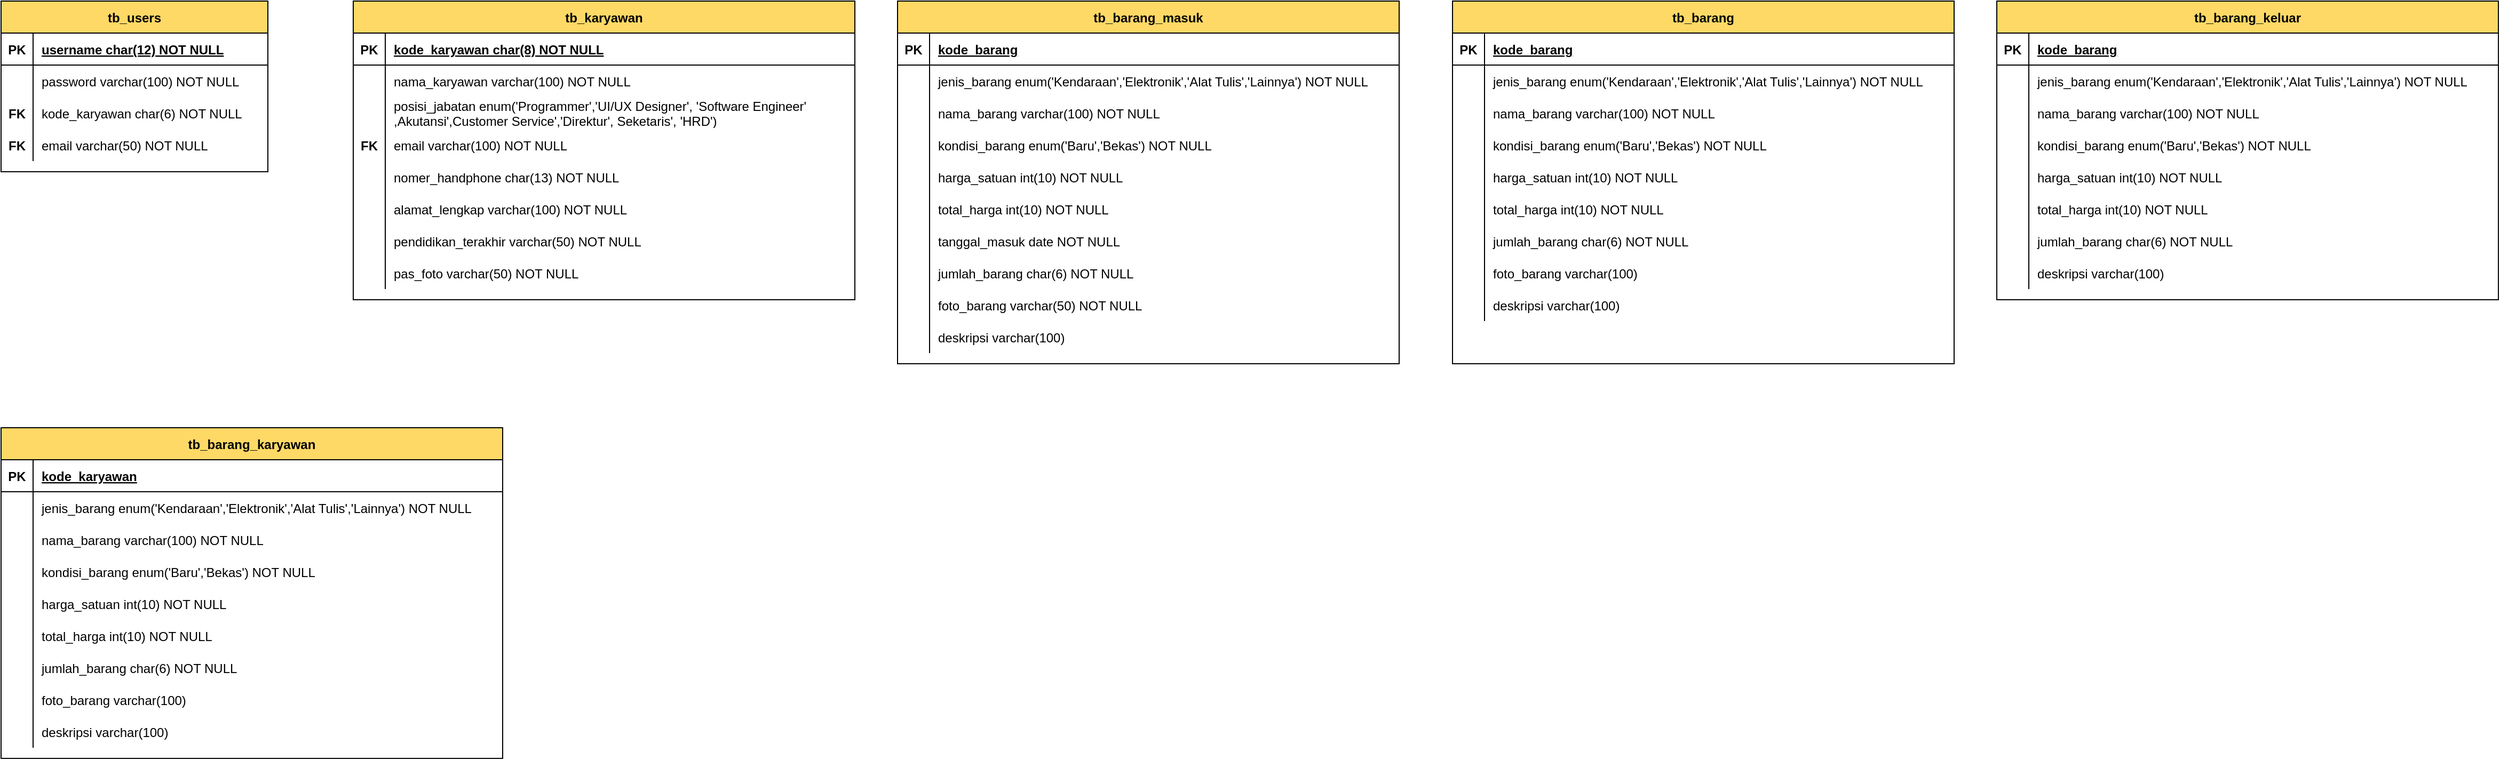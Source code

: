 <mxfile version="13.7.3" type="device"><diagram id="R2lEEEUBdFMjLlhIrx00" name="Page-1"><mxGraphModel dx="852" dy="504" grid="1" gridSize="10" guides="1" tooltips="1" connect="1" arrows="1" fold="1" page="0" pageScale="1" pageWidth="850" pageHeight="1100" math="0" shadow="0" extFonts="Permanent Marker^https://fonts.googleapis.com/css?family=Permanent+Marker"><root><mxCell id="0"/><mxCell id="1" parent="0"/><mxCell id="C-vyLk0tnHw3VtMMgP7b-23" value="tb_users" style="shape=table;startSize=30;container=1;collapsible=1;childLayout=tableLayout;fixedRows=1;rowLines=0;fontStyle=1;align=center;resizeLast=1;labelBackgroundColor=none;labelBorderColor=none;fillColor=#FFD966;" parent="1" vertex="1"><mxGeometry x="120" y="120" width="250" height="160" as="geometry"/></mxCell><mxCell id="C-vyLk0tnHw3VtMMgP7b-24" value="" style="shape=partialRectangle;collapsible=0;dropTarget=0;pointerEvents=0;fillColor=none;points=[[0,0.5],[1,0.5]];portConstraint=eastwest;top=0;left=0;right=0;bottom=1;" parent="C-vyLk0tnHw3VtMMgP7b-23" vertex="1"><mxGeometry y="30" width="250" height="30" as="geometry"/></mxCell><mxCell id="C-vyLk0tnHw3VtMMgP7b-25" value="PK" style="shape=partialRectangle;overflow=hidden;connectable=0;fillColor=none;top=0;left=0;bottom=0;right=0;fontStyle=1;" parent="C-vyLk0tnHw3VtMMgP7b-24" vertex="1"><mxGeometry width="30" height="30" as="geometry"/></mxCell><mxCell id="C-vyLk0tnHw3VtMMgP7b-26" value="username char(12) NOT NULL" style="shape=partialRectangle;overflow=hidden;connectable=0;fillColor=none;top=0;left=0;bottom=0;right=0;align=left;spacingLeft=6;fontStyle=5;" parent="C-vyLk0tnHw3VtMMgP7b-24" vertex="1"><mxGeometry x="30" width="220" height="30" as="geometry"/></mxCell><mxCell id="C-vyLk0tnHw3VtMMgP7b-27" value="" style="shape=partialRectangle;collapsible=0;dropTarget=0;pointerEvents=0;fillColor=none;points=[[0,0.5],[1,0.5]];portConstraint=eastwest;top=0;left=0;right=0;bottom=0;" parent="C-vyLk0tnHw3VtMMgP7b-23" vertex="1"><mxGeometry y="60" width="250" height="30" as="geometry"/></mxCell><mxCell id="C-vyLk0tnHw3VtMMgP7b-28" value="" style="shape=partialRectangle;overflow=hidden;connectable=0;fillColor=none;top=0;left=0;bottom=0;right=0;" parent="C-vyLk0tnHw3VtMMgP7b-27" vertex="1"><mxGeometry width="30" height="30" as="geometry"/></mxCell><mxCell id="C-vyLk0tnHw3VtMMgP7b-29" value="password varchar(100) NOT NULL" style="shape=partialRectangle;overflow=hidden;connectable=0;fillColor=none;top=0;left=0;bottom=0;right=0;align=left;spacingLeft=6;fontStyle=0" parent="C-vyLk0tnHw3VtMMgP7b-27" vertex="1"><mxGeometry x="30" width="220" height="30" as="geometry"/></mxCell><mxCell id="lodPepS17V8fqviYTEVl-3" value="" style="shape=partialRectangle;collapsible=0;dropTarget=0;pointerEvents=0;fillColor=none;points=[[0,0.5],[1,0.5]];portConstraint=eastwest;top=0;left=0;right=0;bottom=0;" parent="C-vyLk0tnHw3VtMMgP7b-23" vertex="1"><mxGeometry y="90" width="250" height="30" as="geometry"/></mxCell><mxCell id="lodPepS17V8fqviYTEVl-4" value="FK" style="shape=partialRectangle;overflow=hidden;connectable=0;fillColor=none;top=0;left=0;bottom=0;right=0;fontStyle=1" parent="lodPepS17V8fqviYTEVl-3" vertex="1"><mxGeometry width="30" height="30" as="geometry"/></mxCell><mxCell id="lodPepS17V8fqviYTEVl-5" value="kode_karyawan char(6) NOT NULL" style="shape=partialRectangle;overflow=hidden;connectable=0;fillColor=none;top=0;left=0;bottom=0;right=0;align=left;spacingLeft=6;" parent="lodPepS17V8fqviYTEVl-3" vertex="1"><mxGeometry x="30" width="220" height="30" as="geometry"/></mxCell><mxCell id="lodPepS17V8fqviYTEVl-6" value="" style="shape=partialRectangle;collapsible=0;dropTarget=0;pointerEvents=0;fillColor=none;points=[[0,0.5],[1,0.5]];portConstraint=eastwest;top=0;left=0;right=0;bottom=0;" parent="C-vyLk0tnHw3VtMMgP7b-23" vertex="1"><mxGeometry y="120" width="250" height="30" as="geometry"/></mxCell><mxCell id="lodPepS17V8fqviYTEVl-7" value="FK" style="shape=partialRectangle;overflow=hidden;connectable=0;fillColor=none;top=0;left=0;bottom=0;right=0;fontStyle=1" parent="lodPepS17V8fqviYTEVl-6" vertex="1"><mxGeometry width="30" height="30" as="geometry"/></mxCell><mxCell id="lodPepS17V8fqviYTEVl-8" value="email varchar(50) NOT NULL" style="shape=partialRectangle;overflow=hidden;connectable=0;fillColor=none;top=0;left=0;bottom=0;right=0;align=left;spacingLeft=6;" parent="lodPepS17V8fqviYTEVl-6" vertex="1"><mxGeometry x="30" width="220" height="30" as="geometry"/></mxCell><mxCell id="lodPepS17V8fqviYTEVl-9" value="tb_karyawan" style="shape=table;startSize=30;container=1;collapsible=1;childLayout=tableLayout;fixedRows=1;rowLines=0;fontStyle=1;align=center;resizeLast=1;labelBackgroundColor=none;labelBorderColor=none;fillColor=#FFD966;" parent="1" vertex="1"><mxGeometry x="450" y="120" width="470" height="280" as="geometry"/></mxCell><mxCell id="lodPepS17V8fqviYTEVl-10" value="" style="shape=partialRectangle;collapsible=0;dropTarget=0;pointerEvents=0;fillColor=none;points=[[0,0.5],[1,0.5]];portConstraint=eastwest;top=0;left=0;right=0;bottom=1;" parent="lodPepS17V8fqviYTEVl-9" vertex="1"><mxGeometry y="30" width="470" height="30" as="geometry"/></mxCell><mxCell id="lodPepS17V8fqviYTEVl-11" value="PK" style="shape=partialRectangle;overflow=hidden;connectable=0;fillColor=none;top=0;left=0;bottom=0;right=0;fontStyle=1;" parent="lodPepS17V8fqviYTEVl-10" vertex="1"><mxGeometry width="30" height="30" as="geometry"/></mxCell><mxCell id="lodPepS17V8fqviYTEVl-12" value="kode_karyawan char(8) NOT NULL" style="shape=partialRectangle;overflow=hidden;connectable=0;fillColor=none;top=0;left=0;bottom=0;right=0;align=left;spacingLeft=6;fontStyle=5;" parent="lodPepS17V8fqviYTEVl-10" vertex="1"><mxGeometry x="30" width="440" height="30" as="geometry"/></mxCell><mxCell id="lodPepS17V8fqviYTEVl-13" value="" style="shape=partialRectangle;collapsible=0;dropTarget=0;pointerEvents=0;fillColor=none;points=[[0,0.5],[1,0.5]];portConstraint=eastwest;top=0;left=0;right=0;bottom=0;" parent="lodPepS17V8fqviYTEVl-9" vertex="1"><mxGeometry y="60" width="470" height="30" as="geometry"/></mxCell><mxCell id="lodPepS17V8fqviYTEVl-14" value="" style="shape=partialRectangle;overflow=hidden;connectable=0;fillColor=none;top=0;left=0;bottom=0;right=0;" parent="lodPepS17V8fqviYTEVl-13" vertex="1"><mxGeometry width="30" height="30" as="geometry"/></mxCell><mxCell id="lodPepS17V8fqviYTEVl-15" value="nama_karyawan varchar(100) NOT NULL" style="shape=partialRectangle;overflow=hidden;connectable=0;fillColor=none;top=0;left=0;bottom=0;right=0;align=left;spacingLeft=6;" parent="lodPepS17V8fqviYTEVl-13" vertex="1"><mxGeometry x="30" width="440" height="30" as="geometry"/></mxCell><mxCell id="lodPepS17V8fqviYTEVl-16" value="" style="shape=partialRectangle;collapsible=0;dropTarget=0;pointerEvents=0;fillColor=none;points=[[0,0.5],[1,0.5]];portConstraint=eastwest;top=0;left=0;right=0;bottom=0;" parent="lodPepS17V8fqviYTEVl-9" vertex="1"><mxGeometry y="90" width="470" height="30" as="geometry"/></mxCell><mxCell id="lodPepS17V8fqviYTEVl-17" value="" style="shape=partialRectangle;overflow=hidden;connectable=0;fillColor=none;top=0;left=0;bottom=0;right=0;fontStyle=1" parent="lodPepS17V8fqviYTEVl-16" vertex="1"><mxGeometry width="30" height="30" as="geometry"/></mxCell><mxCell id="lodPepS17V8fqviYTEVl-18" value="posisi_jabatan enum('Programmer','UI/UX Designer', 'Software Engineer' &#10;,Akutansi',Customer Service','Direktur', Seketaris', 'HRD')" style="shape=partialRectangle;overflow=hidden;connectable=0;fillColor=none;top=0;left=0;bottom=0;right=0;align=left;spacingLeft=6;" parent="lodPepS17V8fqviYTEVl-16" vertex="1"><mxGeometry x="30" width="440" height="30" as="geometry"/></mxCell><mxCell id="lodPepS17V8fqviYTEVl-19" value="" style="shape=partialRectangle;collapsible=0;dropTarget=0;pointerEvents=0;fillColor=none;points=[[0,0.5],[1,0.5]];portConstraint=eastwest;top=0;left=0;right=0;bottom=0;" parent="lodPepS17V8fqviYTEVl-9" vertex="1"><mxGeometry y="120" width="470" height="30" as="geometry"/></mxCell><mxCell id="lodPepS17V8fqviYTEVl-20" value="FK" style="shape=partialRectangle;overflow=hidden;connectable=0;fillColor=none;top=0;left=0;bottom=0;right=0;fontStyle=1" parent="lodPepS17V8fqviYTEVl-19" vertex="1"><mxGeometry width="30" height="30" as="geometry"/></mxCell><mxCell id="lodPepS17V8fqviYTEVl-21" value="email varchar(100) NOT NULL" style="shape=partialRectangle;overflow=hidden;connectable=0;fillColor=none;top=0;left=0;bottom=0;right=0;align=left;spacingLeft=6;" parent="lodPepS17V8fqviYTEVl-19" vertex="1"><mxGeometry x="30" width="440" height="30" as="geometry"/></mxCell><mxCell id="lodPepS17V8fqviYTEVl-26" value="" style="shape=partialRectangle;collapsible=0;dropTarget=0;pointerEvents=0;fillColor=none;points=[[0,0.5],[1,0.5]];portConstraint=eastwest;top=0;left=0;right=0;bottom=0;" parent="lodPepS17V8fqviYTEVl-9" vertex="1"><mxGeometry y="150" width="470" height="30" as="geometry"/></mxCell><mxCell id="lodPepS17V8fqviYTEVl-27" value="" style="shape=partialRectangle;overflow=hidden;connectable=0;fillColor=none;top=0;left=0;bottom=0;right=0;fontStyle=1" parent="lodPepS17V8fqviYTEVl-26" vertex="1"><mxGeometry width="30" height="30" as="geometry"/></mxCell><mxCell id="lodPepS17V8fqviYTEVl-28" value="nomer_handphone char(13) NOT NULL" style="shape=partialRectangle;overflow=hidden;connectable=0;fillColor=none;top=0;left=0;bottom=0;right=0;align=left;spacingLeft=6;" parent="lodPepS17V8fqviYTEVl-26" vertex="1"><mxGeometry x="30" width="440" height="30" as="geometry"/></mxCell><mxCell id="lodPepS17V8fqviYTEVl-29" value="" style="shape=partialRectangle;collapsible=0;dropTarget=0;pointerEvents=0;fillColor=none;points=[[0,0.5],[1,0.5]];portConstraint=eastwest;top=0;left=0;right=0;bottom=0;" parent="lodPepS17V8fqviYTEVl-9" vertex="1"><mxGeometry y="180" width="470" height="30" as="geometry"/></mxCell><mxCell id="lodPepS17V8fqviYTEVl-30" value="" style="shape=partialRectangle;overflow=hidden;connectable=0;fillColor=none;top=0;left=0;bottom=0;right=0;fontStyle=1" parent="lodPepS17V8fqviYTEVl-29" vertex="1"><mxGeometry width="30" height="30" as="geometry"/></mxCell><mxCell id="lodPepS17V8fqviYTEVl-31" value="alamat_lengkap varchar(100) NOT NULL" style="shape=partialRectangle;overflow=hidden;connectable=0;fillColor=none;top=0;left=0;bottom=0;right=0;align=left;spacingLeft=6;" parent="lodPepS17V8fqviYTEVl-29" vertex="1"><mxGeometry x="30" width="440" height="30" as="geometry"/></mxCell><mxCell id="lodPepS17V8fqviYTEVl-32" value="" style="shape=partialRectangle;collapsible=0;dropTarget=0;pointerEvents=0;fillColor=none;points=[[0,0.5],[1,0.5]];portConstraint=eastwest;top=0;left=0;right=0;bottom=0;" parent="lodPepS17V8fqviYTEVl-9" vertex="1"><mxGeometry y="210" width="470" height="30" as="geometry"/></mxCell><mxCell id="lodPepS17V8fqviYTEVl-33" value="" style="shape=partialRectangle;overflow=hidden;connectable=0;fillColor=none;top=0;left=0;bottom=0;right=0;fontStyle=1" parent="lodPepS17V8fqviYTEVl-32" vertex="1"><mxGeometry width="30" height="30" as="geometry"/></mxCell><mxCell id="lodPepS17V8fqviYTEVl-34" value="pendidikan_terakhir varchar(50) NOT NULL" style="shape=partialRectangle;overflow=hidden;connectable=0;fillColor=none;top=0;left=0;bottom=0;right=0;align=left;spacingLeft=6;" parent="lodPepS17V8fqviYTEVl-32" vertex="1"><mxGeometry x="30" width="440" height="30" as="geometry"/></mxCell><mxCell id="lodPepS17V8fqviYTEVl-35" value="" style="shape=partialRectangle;collapsible=0;dropTarget=0;pointerEvents=0;fillColor=none;points=[[0,0.5],[1,0.5]];portConstraint=eastwest;top=0;left=0;right=0;bottom=0;" parent="lodPepS17V8fqviYTEVl-9" vertex="1"><mxGeometry y="240" width="470" height="30" as="geometry"/></mxCell><mxCell id="lodPepS17V8fqviYTEVl-36" value="" style="shape=partialRectangle;overflow=hidden;connectable=0;fillColor=none;top=0;left=0;bottom=0;right=0;fontStyle=1" parent="lodPepS17V8fqviYTEVl-35" vertex="1"><mxGeometry width="30" height="30" as="geometry"/></mxCell><mxCell id="lodPepS17V8fqviYTEVl-37" value="pas_foto varchar(50) NOT NULL" style="shape=partialRectangle;overflow=hidden;connectable=0;fillColor=none;top=0;left=0;bottom=0;right=0;align=left;spacingLeft=6;" parent="lodPepS17V8fqviYTEVl-35" vertex="1"><mxGeometry x="30" width="440" height="30" as="geometry"/></mxCell><mxCell id="lodPepS17V8fqviYTEVl-40" value="tb_barang_masuk" style="shape=table;startSize=30;container=1;collapsible=1;childLayout=tableLayout;fixedRows=1;rowLines=0;fontStyle=1;align=center;resizeLast=1;labelBackgroundColor=none;labelBorderColor=none;fillColor=#FFD966;" parent="1" vertex="1"><mxGeometry x="960" y="120" width="470" height="340" as="geometry"/></mxCell><mxCell id="lodPepS17V8fqviYTEVl-41" value="" style="shape=partialRectangle;collapsible=0;dropTarget=0;pointerEvents=0;fillColor=none;points=[[0,0.5],[1,0.5]];portConstraint=eastwest;top=0;left=0;right=0;bottom=1;" parent="lodPepS17V8fqviYTEVl-40" vertex="1"><mxGeometry y="30" width="470" height="30" as="geometry"/></mxCell><mxCell id="lodPepS17V8fqviYTEVl-42" value="PK" style="shape=partialRectangle;overflow=hidden;connectable=0;fillColor=none;top=0;left=0;bottom=0;right=0;fontStyle=1;" parent="lodPepS17V8fqviYTEVl-41" vertex="1"><mxGeometry width="30" height="30" as="geometry"/></mxCell><mxCell id="lodPepS17V8fqviYTEVl-43" value="kode_barang" style="shape=partialRectangle;overflow=hidden;connectable=0;fillColor=none;top=0;left=0;bottom=0;right=0;align=left;spacingLeft=6;fontStyle=5;" parent="lodPepS17V8fqviYTEVl-41" vertex="1"><mxGeometry x="30" width="440" height="30" as="geometry"/></mxCell><mxCell id="lodPepS17V8fqviYTEVl-44" value="" style="shape=partialRectangle;collapsible=0;dropTarget=0;pointerEvents=0;fillColor=none;points=[[0,0.5],[1,0.5]];portConstraint=eastwest;top=0;left=0;right=0;bottom=0;" parent="lodPepS17V8fqviYTEVl-40" vertex="1"><mxGeometry y="60" width="470" height="30" as="geometry"/></mxCell><mxCell id="lodPepS17V8fqviYTEVl-45" value="" style="shape=partialRectangle;overflow=hidden;connectable=0;fillColor=none;top=0;left=0;bottom=0;right=0;" parent="lodPepS17V8fqviYTEVl-44" vertex="1"><mxGeometry width="30" height="30" as="geometry"/></mxCell><mxCell id="lodPepS17V8fqviYTEVl-46" value="jenis_barang enum('Kendaraan','Elektronik','Alat Tulis','Lainnya') NOT NULL" style="shape=partialRectangle;overflow=hidden;connectable=0;fillColor=none;top=0;left=0;bottom=0;right=0;align=left;spacingLeft=6;" parent="lodPepS17V8fqviYTEVl-44" vertex="1"><mxGeometry x="30" width="440" height="30" as="geometry"/></mxCell><mxCell id="lodPepS17V8fqviYTEVl-47" value="" style="shape=partialRectangle;collapsible=0;dropTarget=0;pointerEvents=0;fillColor=none;points=[[0,0.5],[1,0.5]];portConstraint=eastwest;top=0;left=0;right=0;bottom=0;" parent="lodPepS17V8fqviYTEVl-40" vertex="1"><mxGeometry y="90" width="470" height="30" as="geometry"/></mxCell><mxCell id="lodPepS17V8fqviYTEVl-48" value="" style="shape=partialRectangle;overflow=hidden;connectable=0;fillColor=none;top=0;left=0;bottom=0;right=0;fontStyle=1" parent="lodPepS17V8fqviYTEVl-47" vertex="1"><mxGeometry width="30" height="30" as="geometry"/></mxCell><mxCell id="lodPepS17V8fqviYTEVl-49" value="nama_barang varchar(100) NOT NULL" style="shape=partialRectangle;overflow=hidden;connectable=0;fillColor=none;top=0;left=0;bottom=0;right=0;align=left;spacingLeft=6;" parent="lodPepS17V8fqviYTEVl-47" vertex="1"><mxGeometry x="30" width="440" height="30" as="geometry"/></mxCell><mxCell id="lodPepS17V8fqviYTEVl-50" value="" style="shape=partialRectangle;collapsible=0;dropTarget=0;pointerEvents=0;fillColor=none;points=[[0,0.5],[1,0.5]];portConstraint=eastwest;top=0;left=0;right=0;bottom=0;" parent="lodPepS17V8fqviYTEVl-40" vertex="1"><mxGeometry y="120" width="470" height="30" as="geometry"/></mxCell><mxCell id="lodPepS17V8fqviYTEVl-51" value="" style="shape=partialRectangle;overflow=hidden;connectable=0;fillColor=none;top=0;left=0;bottom=0;right=0;fontStyle=1" parent="lodPepS17V8fqviYTEVl-50" vertex="1"><mxGeometry width="30" height="30" as="geometry"/></mxCell><mxCell id="lodPepS17V8fqviYTEVl-52" value="kondisi_barang enum('Baru','Bekas') NOT NULL" style="shape=partialRectangle;overflow=hidden;connectable=0;fillColor=none;top=0;left=0;bottom=0;right=0;align=left;spacingLeft=6;" parent="lodPepS17V8fqviYTEVl-50" vertex="1"><mxGeometry x="30" width="440" height="30" as="geometry"/></mxCell><mxCell id="lodPepS17V8fqviYTEVl-53" value="" style="shape=partialRectangle;collapsible=0;dropTarget=0;pointerEvents=0;fillColor=none;points=[[0,0.5],[1,0.5]];portConstraint=eastwest;top=0;left=0;right=0;bottom=0;" parent="lodPepS17V8fqviYTEVl-40" vertex="1"><mxGeometry y="150" width="470" height="30" as="geometry"/></mxCell><mxCell id="lodPepS17V8fqviYTEVl-54" value="" style="shape=partialRectangle;overflow=hidden;connectable=0;fillColor=none;top=0;left=0;bottom=0;right=0;fontStyle=1" parent="lodPepS17V8fqviYTEVl-53" vertex="1"><mxGeometry width="30" height="30" as="geometry"/></mxCell><mxCell id="lodPepS17V8fqviYTEVl-55" value="harga_satuan int(10) NOT NULL" style="shape=partialRectangle;overflow=hidden;connectable=0;fillColor=none;top=0;left=0;bottom=0;right=0;align=left;spacingLeft=6;" parent="lodPepS17V8fqviYTEVl-53" vertex="1"><mxGeometry x="30" width="440" height="30" as="geometry"/></mxCell><mxCell id="lodPepS17V8fqviYTEVl-56" value="" style="shape=partialRectangle;collapsible=0;dropTarget=0;pointerEvents=0;fillColor=none;points=[[0,0.5],[1,0.5]];portConstraint=eastwest;top=0;left=0;right=0;bottom=0;" parent="lodPepS17V8fqviYTEVl-40" vertex="1"><mxGeometry y="180" width="470" height="30" as="geometry"/></mxCell><mxCell id="lodPepS17V8fqviYTEVl-57" value="" style="shape=partialRectangle;overflow=hidden;connectable=0;fillColor=none;top=0;left=0;bottom=0;right=0;fontStyle=1" parent="lodPepS17V8fqviYTEVl-56" vertex="1"><mxGeometry width="30" height="30" as="geometry"/></mxCell><mxCell id="lodPepS17V8fqviYTEVl-58" value="total_harga int(10) NOT NULL" style="shape=partialRectangle;overflow=hidden;connectable=0;fillColor=none;top=0;left=0;bottom=0;right=0;align=left;spacingLeft=6;" parent="lodPepS17V8fqviYTEVl-56" vertex="1"><mxGeometry x="30" width="440" height="30" as="geometry"/></mxCell><mxCell id="lodPepS17V8fqviYTEVl-59" value="" style="shape=partialRectangle;collapsible=0;dropTarget=0;pointerEvents=0;fillColor=none;points=[[0,0.5],[1,0.5]];portConstraint=eastwest;top=0;left=0;right=0;bottom=0;" parent="lodPepS17V8fqviYTEVl-40" vertex="1"><mxGeometry y="210" width="470" height="30" as="geometry"/></mxCell><mxCell id="lodPepS17V8fqviYTEVl-60" value="" style="shape=partialRectangle;overflow=hidden;connectable=0;fillColor=none;top=0;left=0;bottom=0;right=0;fontStyle=1" parent="lodPepS17V8fqviYTEVl-59" vertex="1"><mxGeometry width="30" height="30" as="geometry"/></mxCell><mxCell id="lodPepS17V8fqviYTEVl-61" value="tanggal_masuk date NOT NULL" style="shape=partialRectangle;overflow=hidden;connectable=0;fillColor=none;top=0;left=0;bottom=0;right=0;align=left;spacingLeft=6;" parent="lodPepS17V8fqviYTEVl-59" vertex="1"><mxGeometry x="30" width="440" height="30" as="geometry"/></mxCell><mxCell id="lodPepS17V8fqviYTEVl-62" value="" style="shape=partialRectangle;collapsible=0;dropTarget=0;pointerEvents=0;fillColor=none;points=[[0,0.5],[1,0.5]];portConstraint=eastwest;top=0;left=0;right=0;bottom=0;" parent="lodPepS17V8fqviYTEVl-40" vertex="1"><mxGeometry y="240" width="470" height="30" as="geometry"/></mxCell><mxCell id="lodPepS17V8fqviYTEVl-63" value="" style="shape=partialRectangle;overflow=hidden;connectable=0;fillColor=none;top=0;left=0;bottom=0;right=0;fontStyle=1" parent="lodPepS17V8fqviYTEVl-62" vertex="1"><mxGeometry width="30" height="30" as="geometry"/></mxCell><mxCell id="lodPepS17V8fqviYTEVl-64" value="jumlah_barang char(6) NOT NULL" style="shape=partialRectangle;overflow=hidden;connectable=0;fillColor=none;top=0;left=0;bottom=0;right=0;align=left;spacingLeft=6;" parent="lodPepS17V8fqviYTEVl-62" vertex="1"><mxGeometry x="30" width="440" height="30" as="geometry"/></mxCell><mxCell id="lodPepS17V8fqviYTEVl-115" value="" style="shape=partialRectangle;collapsible=0;dropTarget=0;pointerEvents=0;fillColor=none;points=[[0,0.5],[1,0.5]];portConstraint=eastwest;top=0;left=0;right=0;bottom=0;" parent="lodPepS17V8fqviYTEVl-40" vertex="1"><mxGeometry y="270" width="470" height="30" as="geometry"/></mxCell><mxCell id="lodPepS17V8fqviYTEVl-116" value="" style="shape=partialRectangle;overflow=hidden;connectable=0;fillColor=none;top=0;left=0;bottom=0;right=0;fontStyle=1" parent="lodPepS17V8fqviYTEVl-115" vertex="1"><mxGeometry width="30" height="30" as="geometry"/></mxCell><mxCell id="lodPepS17V8fqviYTEVl-117" value="foto_barang varchar(50) NOT NULL" style="shape=partialRectangle;overflow=hidden;connectable=0;fillColor=none;top=0;left=0;bottom=0;right=0;align=left;spacingLeft=6;" parent="lodPepS17V8fqviYTEVl-115" vertex="1"><mxGeometry x="30" width="440" height="30" as="geometry"/></mxCell><mxCell id="lodPepS17V8fqviYTEVl-132" value="" style="shape=partialRectangle;collapsible=0;dropTarget=0;pointerEvents=0;fillColor=none;points=[[0,0.5],[1,0.5]];portConstraint=eastwest;top=0;left=0;right=0;bottom=0;" parent="lodPepS17V8fqviYTEVl-40" vertex="1"><mxGeometry y="300" width="470" height="30" as="geometry"/></mxCell><mxCell id="lodPepS17V8fqviYTEVl-133" value="" style="shape=partialRectangle;overflow=hidden;connectable=0;fillColor=none;top=0;left=0;bottom=0;right=0;fontStyle=1" parent="lodPepS17V8fqviYTEVl-132" vertex="1"><mxGeometry width="30" height="30" as="geometry"/></mxCell><mxCell id="lodPepS17V8fqviYTEVl-134" value="deskripsi varchar(100)" style="shape=partialRectangle;overflow=hidden;connectable=0;fillColor=none;top=0;left=0;bottom=0;right=0;align=left;spacingLeft=6;" parent="lodPepS17V8fqviYTEVl-132" vertex="1"><mxGeometry x="30" width="440" height="30" as="geometry"/></mxCell><mxCell id="lodPepS17V8fqviYTEVl-65" value="tb_barang" style="shape=table;startSize=30;container=1;collapsible=1;childLayout=tableLayout;fixedRows=1;rowLines=0;fontStyle=1;align=center;resizeLast=1;labelBackgroundColor=none;labelBorderColor=none;fillColor=#FFD966;" parent="1" vertex="1"><mxGeometry x="1480" y="120" width="470" height="340" as="geometry"/></mxCell><mxCell id="lodPepS17V8fqviYTEVl-66" value="" style="shape=partialRectangle;collapsible=0;dropTarget=0;pointerEvents=0;fillColor=none;points=[[0,0.5],[1,0.5]];portConstraint=eastwest;top=0;left=0;right=0;bottom=1;" parent="lodPepS17V8fqviYTEVl-65" vertex="1"><mxGeometry y="30" width="470" height="30" as="geometry"/></mxCell><mxCell id="lodPepS17V8fqviYTEVl-67" value="PK" style="shape=partialRectangle;overflow=hidden;connectable=0;fillColor=none;top=0;left=0;bottom=0;right=0;fontStyle=1;" parent="lodPepS17V8fqviYTEVl-66" vertex="1"><mxGeometry width="30" height="30" as="geometry"/></mxCell><mxCell id="lodPepS17V8fqviYTEVl-68" value="kode_barang" style="shape=partialRectangle;overflow=hidden;connectable=0;fillColor=none;top=0;left=0;bottom=0;right=0;align=left;spacingLeft=6;fontStyle=5;" parent="lodPepS17V8fqviYTEVl-66" vertex="1"><mxGeometry x="30" width="440" height="30" as="geometry"/></mxCell><mxCell id="lodPepS17V8fqviYTEVl-69" value="" style="shape=partialRectangle;collapsible=0;dropTarget=0;pointerEvents=0;fillColor=none;points=[[0,0.5],[1,0.5]];portConstraint=eastwest;top=0;left=0;right=0;bottom=0;" parent="lodPepS17V8fqviYTEVl-65" vertex="1"><mxGeometry y="60" width="470" height="30" as="geometry"/></mxCell><mxCell id="lodPepS17V8fqviYTEVl-70" value="" style="shape=partialRectangle;overflow=hidden;connectable=0;fillColor=none;top=0;left=0;bottom=0;right=0;" parent="lodPepS17V8fqviYTEVl-69" vertex="1"><mxGeometry width="30" height="30" as="geometry"/></mxCell><mxCell id="lodPepS17V8fqviYTEVl-71" value="jenis_barang enum('Kendaraan','Elektronik','Alat Tulis','Lainnya') NOT NULL" style="shape=partialRectangle;overflow=hidden;connectable=0;fillColor=none;top=0;left=0;bottom=0;right=0;align=left;spacingLeft=6;" parent="lodPepS17V8fqviYTEVl-69" vertex="1"><mxGeometry x="30" width="440" height="30" as="geometry"/></mxCell><mxCell id="lodPepS17V8fqviYTEVl-72" value="" style="shape=partialRectangle;collapsible=0;dropTarget=0;pointerEvents=0;fillColor=none;points=[[0,0.5],[1,0.5]];portConstraint=eastwest;top=0;left=0;right=0;bottom=0;" parent="lodPepS17V8fqviYTEVl-65" vertex="1"><mxGeometry y="90" width="470" height="30" as="geometry"/></mxCell><mxCell id="lodPepS17V8fqviYTEVl-73" value="" style="shape=partialRectangle;overflow=hidden;connectable=0;fillColor=none;top=0;left=0;bottom=0;right=0;fontStyle=1" parent="lodPepS17V8fqviYTEVl-72" vertex="1"><mxGeometry width="30" height="30" as="geometry"/></mxCell><mxCell id="lodPepS17V8fqviYTEVl-74" value="nama_barang varchar(100) NOT NULL" style="shape=partialRectangle;overflow=hidden;connectable=0;fillColor=none;top=0;left=0;bottom=0;right=0;align=left;spacingLeft=6;" parent="lodPepS17V8fqviYTEVl-72" vertex="1"><mxGeometry x="30" width="440" height="30" as="geometry"/></mxCell><mxCell id="lodPepS17V8fqviYTEVl-75" value="" style="shape=partialRectangle;collapsible=0;dropTarget=0;pointerEvents=0;fillColor=none;points=[[0,0.5],[1,0.5]];portConstraint=eastwest;top=0;left=0;right=0;bottom=0;" parent="lodPepS17V8fqviYTEVl-65" vertex="1"><mxGeometry y="120" width="470" height="30" as="geometry"/></mxCell><mxCell id="lodPepS17V8fqviYTEVl-76" value="" style="shape=partialRectangle;overflow=hidden;connectable=0;fillColor=none;top=0;left=0;bottom=0;right=0;fontStyle=1" parent="lodPepS17V8fqviYTEVl-75" vertex="1"><mxGeometry width="30" height="30" as="geometry"/></mxCell><mxCell id="lodPepS17V8fqviYTEVl-77" value="kondisi_barang enum('Baru','Bekas') NOT NULL" style="shape=partialRectangle;overflow=hidden;connectable=0;fillColor=none;top=0;left=0;bottom=0;right=0;align=left;spacingLeft=6;" parent="lodPepS17V8fqviYTEVl-75" vertex="1"><mxGeometry x="30" width="440" height="30" as="geometry"/></mxCell><mxCell id="lodPepS17V8fqviYTEVl-78" value="" style="shape=partialRectangle;collapsible=0;dropTarget=0;pointerEvents=0;fillColor=none;points=[[0,0.5],[1,0.5]];portConstraint=eastwest;top=0;left=0;right=0;bottom=0;" parent="lodPepS17V8fqviYTEVl-65" vertex="1"><mxGeometry y="150" width="470" height="30" as="geometry"/></mxCell><mxCell id="lodPepS17V8fqviYTEVl-79" value="" style="shape=partialRectangle;overflow=hidden;connectable=0;fillColor=none;top=0;left=0;bottom=0;right=0;fontStyle=1" parent="lodPepS17V8fqviYTEVl-78" vertex="1"><mxGeometry width="30" height="30" as="geometry"/></mxCell><mxCell id="lodPepS17V8fqviYTEVl-80" value="harga_satuan int(10) NOT NULL" style="shape=partialRectangle;overflow=hidden;connectable=0;fillColor=none;top=0;left=0;bottom=0;right=0;align=left;spacingLeft=6;" parent="lodPepS17V8fqviYTEVl-78" vertex="1"><mxGeometry x="30" width="440" height="30" as="geometry"/></mxCell><mxCell id="lodPepS17V8fqviYTEVl-81" value="" style="shape=partialRectangle;collapsible=0;dropTarget=0;pointerEvents=0;fillColor=none;points=[[0,0.5],[1,0.5]];portConstraint=eastwest;top=0;left=0;right=0;bottom=0;" parent="lodPepS17V8fqviYTEVl-65" vertex="1"><mxGeometry y="180" width="470" height="30" as="geometry"/></mxCell><mxCell id="lodPepS17V8fqviYTEVl-82" value="" style="shape=partialRectangle;overflow=hidden;connectable=0;fillColor=none;top=0;left=0;bottom=0;right=0;fontStyle=1" parent="lodPepS17V8fqviYTEVl-81" vertex="1"><mxGeometry width="30" height="30" as="geometry"/></mxCell><mxCell id="lodPepS17V8fqviYTEVl-83" value="total_harga int(10) NOT NULL" style="shape=partialRectangle;overflow=hidden;connectable=0;fillColor=none;top=0;left=0;bottom=0;right=0;align=left;spacingLeft=6;" parent="lodPepS17V8fqviYTEVl-81" vertex="1"><mxGeometry x="30" width="440" height="30" as="geometry"/></mxCell><mxCell id="lodPepS17V8fqviYTEVl-84" value="" style="shape=partialRectangle;collapsible=0;dropTarget=0;pointerEvents=0;fillColor=none;points=[[0,0.5],[1,0.5]];portConstraint=eastwest;top=0;left=0;right=0;bottom=0;" parent="lodPepS17V8fqviYTEVl-65" vertex="1"><mxGeometry y="210" width="470" height="30" as="geometry"/></mxCell><mxCell id="lodPepS17V8fqviYTEVl-85" value="" style="shape=partialRectangle;overflow=hidden;connectable=0;fillColor=none;top=0;left=0;bottom=0;right=0;fontStyle=1" parent="lodPepS17V8fqviYTEVl-84" vertex="1"><mxGeometry width="30" height="30" as="geometry"/></mxCell><mxCell id="lodPepS17V8fqviYTEVl-86" value="jumlah_barang char(6) NOT NULL" style="shape=partialRectangle;overflow=hidden;connectable=0;fillColor=none;top=0;left=0;bottom=0;right=0;align=left;spacingLeft=6;" parent="lodPepS17V8fqviYTEVl-84" vertex="1"><mxGeometry x="30" width="440" height="30" as="geometry"/></mxCell><mxCell id="lodPepS17V8fqviYTEVl-87" value="" style="shape=partialRectangle;collapsible=0;dropTarget=0;pointerEvents=0;fillColor=none;points=[[0,0.5],[1,0.5]];portConstraint=eastwest;top=0;left=0;right=0;bottom=0;" parent="lodPepS17V8fqviYTEVl-65" vertex="1"><mxGeometry y="240" width="470" height="30" as="geometry"/></mxCell><mxCell id="lodPepS17V8fqviYTEVl-88" value="" style="shape=partialRectangle;overflow=hidden;connectable=0;fillColor=none;top=0;left=0;bottom=0;right=0;fontStyle=1" parent="lodPepS17V8fqviYTEVl-87" vertex="1"><mxGeometry width="30" height="30" as="geometry"/></mxCell><mxCell id="lodPepS17V8fqviYTEVl-89" value="foto_barang varchar(100)" style="shape=partialRectangle;overflow=hidden;connectable=0;fillColor=none;top=0;left=0;bottom=0;right=0;align=left;spacingLeft=6;" parent="lodPepS17V8fqviYTEVl-87" vertex="1"><mxGeometry x="30" width="440" height="30" as="geometry"/></mxCell><mxCell id="lodPepS17V8fqviYTEVl-135" value="" style="shape=partialRectangle;collapsible=0;dropTarget=0;pointerEvents=0;fillColor=none;points=[[0,0.5],[1,0.5]];portConstraint=eastwest;top=0;left=0;right=0;bottom=0;" parent="lodPepS17V8fqviYTEVl-65" vertex="1"><mxGeometry y="270" width="470" height="30" as="geometry"/></mxCell><mxCell id="lodPepS17V8fqviYTEVl-136" value="" style="shape=partialRectangle;overflow=hidden;connectable=0;fillColor=none;top=0;left=0;bottom=0;right=0;fontStyle=1" parent="lodPepS17V8fqviYTEVl-135" vertex="1"><mxGeometry width="30" height="30" as="geometry"/></mxCell><mxCell id="lodPepS17V8fqviYTEVl-137" value="deskripsi varchar(100)" style="shape=partialRectangle;overflow=hidden;connectable=0;fillColor=none;top=0;left=0;bottom=0;right=0;align=left;spacingLeft=6;" parent="lodPepS17V8fqviYTEVl-135" vertex="1"><mxGeometry x="30" width="440" height="30" as="geometry"/></mxCell><mxCell id="lodPepS17V8fqviYTEVl-90" value="tb_barang_keluar" style="shape=table;startSize=30;container=1;collapsible=1;childLayout=tableLayout;fixedRows=1;rowLines=0;fontStyle=1;align=center;resizeLast=1;labelBackgroundColor=none;labelBorderColor=none;fillColor=#FFD966;" parent="1" vertex="1"><mxGeometry x="1990" y="120" width="470" height="280" as="geometry"/></mxCell><mxCell id="lodPepS17V8fqviYTEVl-91" value="" style="shape=partialRectangle;collapsible=0;dropTarget=0;pointerEvents=0;fillColor=none;points=[[0,0.5],[1,0.5]];portConstraint=eastwest;top=0;left=0;right=0;bottom=1;" parent="lodPepS17V8fqviYTEVl-90" vertex="1"><mxGeometry y="30" width="470" height="30" as="geometry"/></mxCell><mxCell id="lodPepS17V8fqviYTEVl-92" value="PK" style="shape=partialRectangle;overflow=hidden;connectable=0;fillColor=none;top=0;left=0;bottom=0;right=0;fontStyle=1;" parent="lodPepS17V8fqviYTEVl-91" vertex="1"><mxGeometry width="30" height="30" as="geometry"/></mxCell><mxCell id="lodPepS17V8fqviYTEVl-93" value="kode_barang" style="shape=partialRectangle;overflow=hidden;connectable=0;fillColor=none;top=0;left=0;bottom=0;right=0;align=left;spacingLeft=6;fontStyle=5;" parent="lodPepS17V8fqviYTEVl-91" vertex="1"><mxGeometry x="30" width="440" height="30" as="geometry"/></mxCell><mxCell id="lodPepS17V8fqviYTEVl-94" value="" style="shape=partialRectangle;collapsible=0;dropTarget=0;pointerEvents=0;fillColor=none;points=[[0,0.5],[1,0.5]];portConstraint=eastwest;top=0;left=0;right=0;bottom=0;" parent="lodPepS17V8fqviYTEVl-90" vertex="1"><mxGeometry y="60" width="470" height="30" as="geometry"/></mxCell><mxCell id="lodPepS17V8fqviYTEVl-95" value="" style="shape=partialRectangle;overflow=hidden;connectable=0;fillColor=none;top=0;left=0;bottom=0;right=0;" parent="lodPepS17V8fqviYTEVl-94" vertex="1"><mxGeometry width="30" height="30" as="geometry"/></mxCell><mxCell id="lodPepS17V8fqviYTEVl-96" value="jenis_barang enum('Kendaraan','Elektronik','Alat Tulis','Lainnya') NOT NULL" style="shape=partialRectangle;overflow=hidden;connectable=0;fillColor=none;top=0;left=0;bottom=0;right=0;align=left;spacingLeft=6;" parent="lodPepS17V8fqviYTEVl-94" vertex="1"><mxGeometry x="30" width="440" height="30" as="geometry"/></mxCell><mxCell id="lodPepS17V8fqviYTEVl-97" value="" style="shape=partialRectangle;collapsible=0;dropTarget=0;pointerEvents=0;fillColor=none;points=[[0,0.5],[1,0.5]];portConstraint=eastwest;top=0;left=0;right=0;bottom=0;" parent="lodPepS17V8fqviYTEVl-90" vertex="1"><mxGeometry y="90" width="470" height="30" as="geometry"/></mxCell><mxCell id="lodPepS17V8fqviYTEVl-98" value="" style="shape=partialRectangle;overflow=hidden;connectable=0;fillColor=none;top=0;left=0;bottom=0;right=0;fontStyle=1" parent="lodPepS17V8fqviYTEVl-97" vertex="1"><mxGeometry width="30" height="30" as="geometry"/></mxCell><mxCell id="lodPepS17V8fqviYTEVl-99" value="nama_barang varchar(100) NOT NULL" style="shape=partialRectangle;overflow=hidden;connectable=0;fillColor=none;top=0;left=0;bottom=0;right=0;align=left;spacingLeft=6;" parent="lodPepS17V8fqviYTEVl-97" vertex="1"><mxGeometry x="30" width="440" height="30" as="geometry"/></mxCell><mxCell id="lodPepS17V8fqviYTEVl-100" value="" style="shape=partialRectangle;collapsible=0;dropTarget=0;pointerEvents=0;fillColor=none;points=[[0,0.5],[1,0.5]];portConstraint=eastwest;top=0;left=0;right=0;bottom=0;" parent="lodPepS17V8fqviYTEVl-90" vertex="1"><mxGeometry y="120" width="470" height="30" as="geometry"/></mxCell><mxCell id="lodPepS17V8fqviYTEVl-101" value="" style="shape=partialRectangle;overflow=hidden;connectable=0;fillColor=none;top=0;left=0;bottom=0;right=0;fontStyle=1" parent="lodPepS17V8fqviYTEVl-100" vertex="1"><mxGeometry width="30" height="30" as="geometry"/></mxCell><mxCell id="lodPepS17V8fqviYTEVl-102" value="kondisi_barang enum('Baru','Bekas') NOT NULL" style="shape=partialRectangle;overflow=hidden;connectable=0;fillColor=none;top=0;left=0;bottom=0;right=0;align=left;spacingLeft=6;" parent="lodPepS17V8fqviYTEVl-100" vertex="1"><mxGeometry x="30" width="440" height="30" as="geometry"/></mxCell><mxCell id="lodPepS17V8fqviYTEVl-103" value="" style="shape=partialRectangle;collapsible=0;dropTarget=0;pointerEvents=0;fillColor=none;points=[[0,0.5],[1,0.5]];portConstraint=eastwest;top=0;left=0;right=0;bottom=0;" parent="lodPepS17V8fqviYTEVl-90" vertex="1"><mxGeometry y="150" width="470" height="30" as="geometry"/></mxCell><mxCell id="lodPepS17V8fqviYTEVl-104" value="" style="shape=partialRectangle;overflow=hidden;connectable=0;fillColor=none;top=0;left=0;bottom=0;right=0;fontStyle=1" parent="lodPepS17V8fqviYTEVl-103" vertex="1"><mxGeometry width="30" height="30" as="geometry"/></mxCell><mxCell id="lodPepS17V8fqviYTEVl-105" value="harga_satuan int(10) NOT NULL" style="shape=partialRectangle;overflow=hidden;connectable=0;fillColor=none;top=0;left=0;bottom=0;right=0;align=left;spacingLeft=6;" parent="lodPepS17V8fqviYTEVl-103" vertex="1"><mxGeometry x="30" width="440" height="30" as="geometry"/></mxCell><mxCell id="lodPepS17V8fqviYTEVl-106" value="" style="shape=partialRectangle;collapsible=0;dropTarget=0;pointerEvents=0;fillColor=none;points=[[0,0.5],[1,0.5]];portConstraint=eastwest;top=0;left=0;right=0;bottom=0;" parent="lodPepS17V8fqviYTEVl-90" vertex="1"><mxGeometry y="180" width="470" height="30" as="geometry"/></mxCell><mxCell id="lodPepS17V8fqviYTEVl-107" value="" style="shape=partialRectangle;overflow=hidden;connectable=0;fillColor=none;top=0;left=0;bottom=0;right=0;fontStyle=1" parent="lodPepS17V8fqviYTEVl-106" vertex="1"><mxGeometry width="30" height="30" as="geometry"/></mxCell><mxCell id="lodPepS17V8fqviYTEVl-108" value="total_harga int(10) NOT NULL" style="shape=partialRectangle;overflow=hidden;connectable=0;fillColor=none;top=0;left=0;bottom=0;right=0;align=left;spacingLeft=6;" parent="lodPepS17V8fqviYTEVl-106" vertex="1"><mxGeometry x="30" width="440" height="30" as="geometry"/></mxCell><mxCell id="lodPepS17V8fqviYTEVl-109" value="" style="shape=partialRectangle;collapsible=0;dropTarget=0;pointerEvents=0;fillColor=none;points=[[0,0.5],[1,0.5]];portConstraint=eastwest;top=0;left=0;right=0;bottom=0;" parent="lodPepS17V8fqviYTEVl-90" vertex="1"><mxGeometry y="210" width="470" height="30" as="geometry"/></mxCell><mxCell id="lodPepS17V8fqviYTEVl-110" value="" style="shape=partialRectangle;overflow=hidden;connectable=0;fillColor=none;top=0;left=0;bottom=0;right=0;fontStyle=1" parent="lodPepS17V8fqviYTEVl-109" vertex="1"><mxGeometry width="30" height="30" as="geometry"/></mxCell><mxCell id="lodPepS17V8fqviYTEVl-111" value="jumlah_barang char(6) NOT NULL" style="shape=partialRectangle;overflow=hidden;connectable=0;fillColor=none;top=0;left=0;bottom=0;right=0;align=left;spacingLeft=6;" parent="lodPepS17V8fqviYTEVl-109" vertex="1"><mxGeometry x="30" width="440" height="30" as="geometry"/></mxCell><mxCell id="lodPepS17V8fqviYTEVl-112" value="" style="shape=partialRectangle;collapsible=0;dropTarget=0;pointerEvents=0;fillColor=none;points=[[0,0.5],[1,0.5]];portConstraint=eastwest;top=0;left=0;right=0;bottom=0;" parent="lodPepS17V8fqviYTEVl-90" vertex="1"><mxGeometry y="240" width="470" height="30" as="geometry"/></mxCell><mxCell id="lodPepS17V8fqviYTEVl-113" value="" style="shape=partialRectangle;overflow=hidden;connectable=0;fillColor=none;top=0;left=0;bottom=0;right=0;fontStyle=1" parent="lodPepS17V8fqviYTEVl-112" vertex="1"><mxGeometry width="30" height="30" as="geometry"/></mxCell><mxCell id="lodPepS17V8fqviYTEVl-114" value="deskripsi varchar(100)" style="shape=partialRectangle;overflow=hidden;connectable=0;fillColor=none;top=0;left=0;bottom=0;right=0;align=left;spacingLeft=6;" parent="lodPepS17V8fqviYTEVl-112" vertex="1"><mxGeometry x="30" width="440" height="30" as="geometry"/></mxCell><mxCell id="lodPepS17V8fqviYTEVl-166" value="tb_barang_karyawan" style="shape=table;startSize=30;container=1;collapsible=1;childLayout=tableLayout;fixedRows=1;rowLines=0;fontStyle=1;align=center;resizeLast=1;labelBackgroundColor=none;labelBorderColor=none;fillColor=#FFD966;" parent="1" vertex="1"><mxGeometry x="120" y="520" width="470" height="310" as="geometry"/></mxCell><mxCell id="lodPepS17V8fqviYTEVl-167" value="" style="shape=partialRectangle;collapsible=0;dropTarget=0;pointerEvents=0;fillColor=none;points=[[0,0.5],[1,0.5]];portConstraint=eastwest;top=0;left=0;right=0;bottom=1;" parent="lodPepS17V8fqviYTEVl-166" vertex="1"><mxGeometry y="30" width="470" height="30" as="geometry"/></mxCell><mxCell id="lodPepS17V8fqviYTEVl-168" value="PK" style="shape=partialRectangle;overflow=hidden;connectable=0;fillColor=none;top=0;left=0;bottom=0;right=0;fontStyle=1;" parent="lodPepS17V8fqviYTEVl-167" vertex="1"><mxGeometry width="30" height="30" as="geometry"/></mxCell><mxCell id="lodPepS17V8fqviYTEVl-169" value="kode_karyawan" style="shape=partialRectangle;overflow=hidden;connectable=0;fillColor=none;top=0;left=0;bottom=0;right=0;align=left;spacingLeft=6;fontStyle=5;" parent="lodPepS17V8fqviYTEVl-167" vertex="1"><mxGeometry x="30" width="440" height="30" as="geometry"/></mxCell><mxCell id="lodPepS17V8fqviYTEVl-170" value="" style="shape=partialRectangle;collapsible=0;dropTarget=0;pointerEvents=0;fillColor=none;points=[[0,0.5],[1,0.5]];portConstraint=eastwest;top=0;left=0;right=0;bottom=0;" parent="lodPepS17V8fqviYTEVl-166" vertex="1"><mxGeometry y="60" width="470" height="30" as="geometry"/></mxCell><mxCell id="lodPepS17V8fqviYTEVl-171" value="" style="shape=partialRectangle;overflow=hidden;connectable=0;fillColor=none;top=0;left=0;bottom=0;right=0;fontStyle=1;direction=south;" parent="lodPepS17V8fqviYTEVl-170" vertex="1"><mxGeometry width="30" height="30" as="geometry"/></mxCell><mxCell id="lodPepS17V8fqviYTEVl-172" value="jenis_barang enum('Kendaraan','Elektronik','Alat Tulis','Lainnya') NOT NULL" style="shape=partialRectangle;overflow=hidden;connectable=0;fillColor=none;top=0;left=0;bottom=0;right=0;align=left;spacingLeft=6;" parent="lodPepS17V8fqviYTEVl-170" vertex="1"><mxGeometry x="30" width="440" height="30" as="geometry"/></mxCell><mxCell id="lodPepS17V8fqviYTEVl-173" value="" style="shape=partialRectangle;collapsible=0;dropTarget=0;pointerEvents=0;fillColor=none;points=[[0,0.5],[1,0.5]];portConstraint=eastwest;top=0;left=0;right=0;bottom=0;" parent="lodPepS17V8fqviYTEVl-166" vertex="1"><mxGeometry y="90" width="470" height="30" as="geometry"/></mxCell><mxCell id="lodPepS17V8fqviYTEVl-174" value="" style="shape=partialRectangle;overflow=hidden;connectable=0;fillColor=none;top=0;left=0;bottom=0;right=0;fontStyle=1" parent="lodPepS17V8fqviYTEVl-173" vertex="1"><mxGeometry width="30" height="30" as="geometry"/></mxCell><mxCell id="lodPepS17V8fqviYTEVl-175" value="nama_barang varchar(100) NOT NULL" style="shape=partialRectangle;overflow=hidden;connectable=0;fillColor=none;top=0;left=0;bottom=0;right=0;align=left;spacingLeft=6;" parent="lodPepS17V8fqviYTEVl-173" vertex="1"><mxGeometry x="30" width="440" height="30" as="geometry"/></mxCell><mxCell id="lodPepS17V8fqviYTEVl-176" value="" style="shape=partialRectangle;collapsible=0;dropTarget=0;pointerEvents=0;fillColor=none;points=[[0,0.5],[1,0.5]];portConstraint=eastwest;top=0;left=0;right=0;bottom=0;" parent="lodPepS17V8fqviYTEVl-166" vertex="1"><mxGeometry y="120" width="470" height="30" as="geometry"/></mxCell><mxCell id="lodPepS17V8fqviYTEVl-177" value="" style="shape=partialRectangle;overflow=hidden;connectable=0;fillColor=none;top=0;left=0;bottom=0;right=0;fontStyle=1" parent="lodPepS17V8fqviYTEVl-176" vertex="1"><mxGeometry width="30" height="30" as="geometry"/></mxCell><mxCell id="lodPepS17V8fqviYTEVl-178" value="kondisi_barang enum('Baru','Bekas') NOT NULL" style="shape=partialRectangle;overflow=hidden;connectable=0;fillColor=none;top=0;left=0;bottom=0;right=0;align=left;spacingLeft=6;" parent="lodPepS17V8fqviYTEVl-176" vertex="1"><mxGeometry x="30" width="440" height="30" as="geometry"/></mxCell><mxCell id="lodPepS17V8fqviYTEVl-179" value="" style="shape=partialRectangle;collapsible=0;dropTarget=0;pointerEvents=0;fillColor=none;points=[[0,0.5],[1,0.5]];portConstraint=eastwest;top=0;left=0;right=0;bottom=0;" parent="lodPepS17V8fqviYTEVl-166" vertex="1"><mxGeometry y="150" width="470" height="30" as="geometry"/></mxCell><mxCell id="lodPepS17V8fqviYTEVl-180" value="" style="shape=partialRectangle;overflow=hidden;connectable=0;fillColor=none;top=0;left=0;bottom=0;right=0;fontStyle=1" parent="lodPepS17V8fqviYTEVl-179" vertex="1"><mxGeometry width="30" height="30" as="geometry"/></mxCell><mxCell id="lodPepS17V8fqviYTEVl-181" value="harga_satuan int(10) NOT NULL" style="shape=partialRectangle;overflow=hidden;connectable=0;fillColor=none;top=0;left=0;bottom=0;right=0;align=left;spacingLeft=6;" parent="lodPepS17V8fqviYTEVl-179" vertex="1"><mxGeometry x="30" width="440" height="30" as="geometry"/></mxCell><mxCell id="lodPepS17V8fqviYTEVl-182" value="" style="shape=partialRectangle;collapsible=0;dropTarget=0;pointerEvents=0;fillColor=none;points=[[0,0.5],[1,0.5]];portConstraint=eastwest;top=0;left=0;right=0;bottom=0;" parent="lodPepS17V8fqviYTEVl-166" vertex="1"><mxGeometry y="180" width="470" height="30" as="geometry"/></mxCell><mxCell id="lodPepS17V8fqviYTEVl-183" value="" style="shape=partialRectangle;overflow=hidden;connectable=0;fillColor=none;top=0;left=0;bottom=0;right=0;fontStyle=1" parent="lodPepS17V8fqviYTEVl-182" vertex="1"><mxGeometry width="30" height="30" as="geometry"/></mxCell><mxCell id="lodPepS17V8fqviYTEVl-184" value="total_harga int(10) NOT NULL" style="shape=partialRectangle;overflow=hidden;connectable=0;fillColor=none;top=0;left=0;bottom=0;right=0;align=left;spacingLeft=6;" parent="lodPepS17V8fqviYTEVl-182" vertex="1"><mxGeometry x="30" width="440" height="30" as="geometry"/></mxCell><mxCell id="lodPepS17V8fqviYTEVl-185" value="" style="shape=partialRectangle;collapsible=0;dropTarget=0;pointerEvents=0;fillColor=none;points=[[0,0.5],[1,0.5]];portConstraint=eastwest;top=0;left=0;right=0;bottom=0;" parent="lodPepS17V8fqviYTEVl-166" vertex="1"><mxGeometry y="210" width="470" height="30" as="geometry"/></mxCell><mxCell id="lodPepS17V8fqviYTEVl-186" value="" style="shape=partialRectangle;overflow=hidden;connectable=0;fillColor=none;top=0;left=0;bottom=0;right=0;fontStyle=1" parent="lodPepS17V8fqviYTEVl-185" vertex="1"><mxGeometry width="30" height="30" as="geometry"/></mxCell><mxCell id="lodPepS17V8fqviYTEVl-187" value="jumlah_barang char(6) NOT NULL" style="shape=partialRectangle;overflow=hidden;connectable=0;fillColor=none;top=0;left=0;bottom=0;right=0;align=left;spacingLeft=6;" parent="lodPepS17V8fqviYTEVl-185" vertex="1"><mxGeometry x="30" width="440" height="30" as="geometry"/></mxCell><mxCell id="lodPepS17V8fqviYTEVl-188" value="" style="shape=partialRectangle;collapsible=0;dropTarget=0;pointerEvents=0;fillColor=none;points=[[0,0.5],[1,0.5]];portConstraint=eastwest;top=0;left=0;right=0;bottom=0;" parent="lodPepS17V8fqviYTEVl-166" vertex="1"><mxGeometry y="240" width="470" height="30" as="geometry"/></mxCell><mxCell id="lodPepS17V8fqviYTEVl-189" value="" style="shape=partialRectangle;overflow=hidden;connectable=0;fillColor=none;top=0;left=0;bottom=0;right=0;fontStyle=1" parent="lodPepS17V8fqviYTEVl-188" vertex="1"><mxGeometry width="30" height="30" as="geometry"/></mxCell><mxCell id="lodPepS17V8fqviYTEVl-190" value="foto_barang varchar(100)" style="shape=partialRectangle;overflow=hidden;connectable=0;fillColor=none;top=0;left=0;bottom=0;right=0;align=left;spacingLeft=6;" parent="lodPepS17V8fqviYTEVl-188" vertex="1"><mxGeometry x="30" width="440" height="30" as="geometry"/></mxCell><mxCell id="lodPepS17V8fqviYTEVl-191" value="" style="shape=partialRectangle;collapsible=0;dropTarget=0;pointerEvents=0;fillColor=none;points=[[0,0.5],[1,0.5]];portConstraint=eastwest;top=0;left=0;right=0;bottom=0;" parent="lodPepS17V8fqviYTEVl-166" vertex="1"><mxGeometry y="270" width="470" height="30" as="geometry"/></mxCell><mxCell id="lodPepS17V8fqviYTEVl-192" value="" style="shape=partialRectangle;overflow=hidden;connectable=0;fillColor=none;top=0;left=0;bottom=0;right=0;fontStyle=1" parent="lodPepS17V8fqviYTEVl-191" vertex="1"><mxGeometry width="30" height="30" as="geometry"/></mxCell><mxCell id="lodPepS17V8fqviYTEVl-193" value="deskripsi varchar(100)" style="shape=partialRectangle;overflow=hidden;connectable=0;fillColor=none;top=0;left=0;bottom=0;right=0;align=left;spacingLeft=6;" parent="lodPepS17V8fqviYTEVl-191" vertex="1"><mxGeometry x="30" width="440" height="30" as="geometry"/></mxCell></root></mxGraphModel></diagram></mxfile>